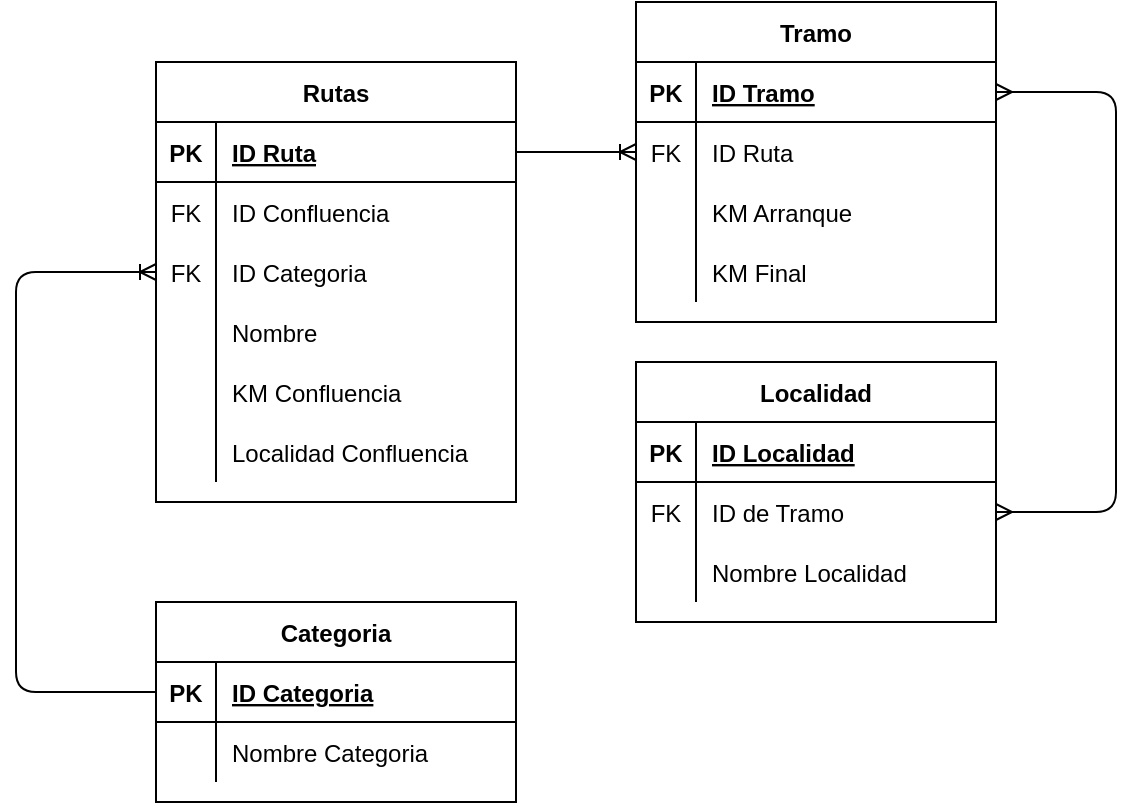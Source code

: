 <mxfile version="13.9.9" type="device"><diagram id="ICLeZsj9fuebwV23kuc3" name="Página-2"><mxGraphModel dx="852" dy="494" grid="1" gridSize="10" guides="1" tooltips="1" connect="1" arrows="1" fold="1" page="1" pageScale="1" pageWidth="1920" pageHeight="1200" math="0" shadow="0"><root><mxCell id="7ZjhCOCdiYsct9k04-6p-0"/><mxCell id="7ZjhCOCdiYsct9k04-6p-1" parent="7ZjhCOCdiYsct9k04-6p-0"/><mxCell id="44J1aMRDqcfywG9loHpG-0" value="Rutas" style="shape=table;startSize=30;container=1;collapsible=1;childLayout=tableLayout;fixedRows=1;rowLines=0;fontStyle=1;align=center;resizeLast=1;" parent="7ZjhCOCdiYsct9k04-6p-1" vertex="1"><mxGeometry x="360" y="390" width="180" height="220" as="geometry"/></mxCell><mxCell id="44J1aMRDqcfywG9loHpG-1" value="" style="shape=partialRectangle;collapsible=0;dropTarget=0;pointerEvents=0;fillColor=none;top=0;left=0;bottom=1;right=0;points=[[0,0.5],[1,0.5]];portConstraint=eastwest;" parent="44J1aMRDqcfywG9loHpG-0" vertex="1"><mxGeometry y="30" width="180" height="30" as="geometry"/></mxCell><mxCell id="44J1aMRDqcfywG9loHpG-2" value="PK" style="shape=partialRectangle;connectable=0;fillColor=none;top=0;left=0;bottom=0;right=0;fontStyle=1;overflow=hidden;" parent="44J1aMRDqcfywG9loHpG-1" vertex="1"><mxGeometry width="30" height="30" as="geometry"/></mxCell><mxCell id="44J1aMRDqcfywG9loHpG-3" value="ID Ruta" style="shape=partialRectangle;connectable=0;fillColor=none;top=0;left=0;bottom=0;right=0;align=left;spacingLeft=6;fontStyle=5;overflow=hidden;" parent="44J1aMRDqcfywG9loHpG-1" vertex="1"><mxGeometry x="30" width="150" height="30" as="geometry"/></mxCell><mxCell id="44J1aMRDqcfywG9loHpG-4" value="" style="shape=partialRectangle;collapsible=0;dropTarget=0;pointerEvents=0;fillColor=none;top=0;left=0;bottom=0;right=0;points=[[0,0.5],[1,0.5]];portConstraint=eastwest;" parent="44J1aMRDqcfywG9loHpG-0" vertex="1"><mxGeometry y="60" width="180" height="30" as="geometry"/></mxCell><mxCell id="44J1aMRDqcfywG9loHpG-5" value="FK" style="shape=partialRectangle;connectable=0;fillColor=none;top=0;left=0;bottom=0;right=0;editable=1;overflow=hidden;" parent="44J1aMRDqcfywG9loHpG-4" vertex="1"><mxGeometry width="30" height="30" as="geometry"/></mxCell><mxCell id="44J1aMRDqcfywG9loHpG-6" value="ID Confluencia" style="shape=partialRectangle;connectable=0;fillColor=none;top=0;left=0;bottom=0;right=0;align=left;spacingLeft=6;overflow=hidden;" parent="44J1aMRDqcfywG9loHpG-4" vertex="1"><mxGeometry x="30" width="150" height="30" as="geometry"/></mxCell><mxCell id="44J1aMRDqcfywG9loHpG-7" value="" style="shape=partialRectangle;collapsible=0;dropTarget=0;pointerEvents=0;fillColor=none;top=0;left=0;bottom=0;right=0;points=[[0,0.5],[1,0.5]];portConstraint=eastwest;" parent="44J1aMRDqcfywG9loHpG-0" vertex="1"><mxGeometry y="90" width="180" height="30" as="geometry"/></mxCell><mxCell id="44J1aMRDqcfywG9loHpG-8" value="FK" style="shape=partialRectangle;connectable=0;fillColor=none;top=0;left=0;bottom=0;right=0;editable=1;overflow=hidden;" parent="44J1aMRDqcfywG9loHpG-7" vertex="1"><mxGeometry width="30" height="30" as="geometry"/></mxCell><mxCell id="44J1aMRDqcfywG9loHpG-9" value="ID Categoria" style="shape=partialRectangle;connectable=0;fillColor=none;top=0;left=0;bottom=0;right=0;align=left;spacingLeft=6;overflow=hidden;" parent="44J1aMRDqcfywG9loHpG-7" vertex="1"><mxGeometry x="30" width="150" height="30" as="geometry"/></mxCell><mxCell id="44J1aMRDqcfywG9loHpG-10" value="" style="shape=partialRectangle;collapsible=0;dropTarget=0;pointerEvents=0;fillColor=none;top=0;left=0;bottom=0;right=0;points=[[0,0.5],[1,0.5]];portConstraint=eastwest;" parent="44J1aMRDqcfywG9loHpG-0" vertex="1"><mxGeometry y="120" width="180" height="30" as="geometry"/></mxCell><mxCell id="44J1aMRDqcfywG9loHpG-11" value="" style="shape=partialRectangle;connectable=0;fillColor=none;top=0;left=0;bottom=0;right=0;editable=1;overflow=hidden;" parent="44J1aMRDqcfywG9loHpG-10" vertex="1"><mxGeometry width="30" height="30" as="geometry"/></mxCell><mxCell id="44J1aMRDqcfywG9loHpG-12" value="Nombre" style="shape=partialRectangle;connectable=0;fillColor=none;top=0;left=0;bottom=0;right=0;align=left;spacingLeft=6;overflow=hidden;" parent="44J1aMRDqcfywG9loHpG-10" vertex="1"><mxGeometry x="30" width="150" height="30" as="geometry"/></mxCell><mxCell id="DXqgdyUDIoVtn943JW4D-0" value="" style="shape=partialRectangle;collapsible=0;dropTarget=0;pointerEvents=0;fillColor=none;top=0;left=0;bottom=0;right=0;points=[[0,0.5],[1,0.5]];portConstraint=eastwest;" parent="44J1aMRDqcfywG9loHpG-0" vertex="1"><mxGeometry y="150" width="180" height="30" as="geometry"/></mxCell><mxCell id="DXqgdyUDIoVtn943JW4D-1" value="" style="shape=partialRectangle;connectable=0;fillColor=none;top=0;left=0;bottom=0;right=0;editable=1;overflow=hidden;" parent="DXqgdyUDIoVtn943JW4D-0" vertex="1"><mxGeometry width="30" height="30" as="geometry"/></mxCell><mxCell id="DXqgdyUDIoVtn943JW4D-2" value="KM Confluencia" style="shape=partialRectangle;connectable=0;fillColor=none;top=0;left=0;bottom=0;right=0;align=left;spacingLeft=6;overflow=hidden;" parent="DXqgdyUDIoVtn943JW4D-0" vertex="1"><mxGeometry x="30" width="150" height="30" as="geometry"/></mxCell><mxCell id="cPDKNnYj_ATz8EuvaUcH-0" value="" style="shape=partialRectangle;collapsible=0;dropTarget=0;pointerEvents=0;fillColor=none;top=0;left=0;bottom=0;right=0;points=[[0,0.5],[1,0.5]];portConstraint=eastwest;" parent="44J1aMRDqcfywG9loHpG-0" vertex="1"><mxGeometry y="180" width="180" height="30" as="geometry"/></mxCell><mxCell id="cPDKNnYj_ATz8EuvaUcH-1" value="" style="shape=partialRectangle;connectable=0;fillColor=none;top=0;left=0;bottom=0;right=0;editable=1;overflow=hidden;" parent="cPDKNnYj_ATz8EuvaUcH-0" vertex="1"><mxGeometry width="30" height="30" as="geometry"/></mxCell><mxCell id="cPDKNnYj_ATz8EuvaUcH-2" value="Localidad Confluencia" style="shape=partialRectangle;connectable=0;fillColor=none;top=0;left=0;bottom=0;right=0;align=left;spacingLeft=6;overflow=hidden;" parent="cPDKNnYj_ATz8EuvaUcH-0" vertex="1"><mxGeometry x="30" width="150" height="30" as="geometry"/></mxCell><mxCell id="zGpUdoueO7AO6Wka3n2P-0" value="Categoria" style="shape=table;startSize=30;container=1;collapsible=1;childLayout=tableLayout;fixedRows=1;rowLines=0;fontStyle=1;align=center;resizeLast=1;" parent="7ZjhCOCdiYsct9k04-6p-1" vertex="1"><mxGeometry x="360" y="660" width="180" height="100" as="geometry"/></mxCell><mxCell id="zGpUdoueO7AO6Wka3n2P-1" value="" style="shape=partialRectangle;collapsible=0;dropTarget=0;pointerEvents=0;fillColor=none;top=0;left=0;bottom=1;right=0;points=[[0,0.5],[1,0.5]];portConstraint=eastwest;" parent="zGpUdoueO7AO6Wka3n2P-0" vertex="1"><mxGeometry y="30" width="180" height="30" as="geometry"/></mxCell><mxCell id="zGpUdoueO7AO6Wka3n2P-2" value="PK" style="shape=partialRectangle;connectable=0;fillColor=none;top=0;left=0;bottom=0;right=0;fontStyle=1;overflow=hidden;" parent="zGpUdoueO7AO6Wka3n2P-1" vertex="1"><mxGeometry width="30" height="30" as="geometry"/></mxCell><mxCell id="zGpUdoueO7AO6Wka3n2P-3" value="ID Categoria" style="shape=partialRectangle;connectable=0;fillColor=none;top=0;left=0;bottom=0;right=0;align=left;spacingLeft=6;fontStyle=5;overflow=hidden;" parent="zGpUdoueO7AO6Wka3n2P-1" vertex="1"><mxGeometry x="30" width="150" height="30" as="geometry"/></mxCell><mxCell id="zGpUdoueO7AO6Wka3n2P-4" value="" style="shape=partialRectangle;collapsible=0;dropTarget=0;pointerEvents=0;fillColor=none;top=0;left=0;bottom=0;right=0;points=[[0,0.5],[1,0.5]];portConstraint=eastwest;" parent="zGpUdoueO7AO6Wka3n2P-0" vertex="1"><mxGeometry y="60" width="180" height="30" as="geometry"/></mxCell><mxCell id="zGpUdoueO7AO6Wka3n2P-5" value="" style="shape=partialRectangle;connectable=0;fillColor=none;top=0;left=0;bottom=0;right=0;editable=1;overflow=hidden;" parent="zGpUdoueO7AO6Wka3n2P-4" vertex="1"><mxGeometry width="30" height="30" as="geometry"/></mxCell><mxCell id="zGpUdoueO7AO6Wka3n2P-6" value="Nombre Categoria" style="shape=partialRectangle;connectable=0;fillColor=none;top=0;left=0;bottom=0;right=0;align=left;spacingLeft=6;overflow=hidden;" parent="zGpUdoueO7AO6Wka3n2P-4" vertex="1"><mxGeometry x="30" width="150" height="30" as="geometry"/></mxCell><mxCell id="_Y0hHlIM8KkKPoDJ9WOm-0" value="Tramo" style="shape=table;startSize=30;container=1;collapsible=1;childLayout=tableLayout;fixedRows=1;rowLines=0;fontStyle=1;align=center;resizeLast=1;" parent="7ZjhCOCdiYsct9k04-6p-1" vertex="1"><mxGeometry x="600" y="360" width="180" height="160" as="geometry"/></mxCell><mxCell id="_Y0hHlIM8KkKPoDJ9WOm-1" value="" style="shape=partialRectangle;collapsible=0;dropTarget=0;pointerEvents=0;fillColor=none;top=0;left=0;bottom=1;right=0;points=[[0,0.5],[1,0.5]];portConstraint=eastwest;" parent="_Y0hHlIM8KkKPoDJ9WOm-0" vertex="1"><mxGeometry y="30" width="180" height="30" as="geometry"/></mxCell><mxCell id="_Y0hHlIM8KkKPoDJ9WOm-2" value="PK" style="shape=partialRectangle;connectable=0;fillColor=none;top=0;left=0;bottom=0;right=0;fontStyle=1;overflow=hidden;" parent="_Y0hHlIM8KkKPoDJ9WOm-1" vertex="1"><mxGeometry width="30" height="30" as="geometry"/></mxCell><mxCell id="_Y0hHlIM8KkKPoDJ9WOm-3" value="ID Tramo" style="shape=partialRectangle;connectable=0;fillColor=none;top=0;left=0;bottom=0;right=0;align=left;spacingLeft=6;fontStyle=5;overflow=hidden;" parent="_Y0hHlIM8KkKPoDJ9WOm-1" vertex="1"><mxGeometry x="30" width="150" height="30" as="geometry"/></mxCell><mxCell id="_Y0hHlIM8KkKPoDJ9WOm-10" value="" style="shape=partialRectangle;collapsible=0;dropTarget=0;pointerEvents=0;fillColor=none;top=0;left=0;bottom=0;right=0;points=[[0,0.5],[1,0.5]];portConstraint=eastwest;" parent="_Y0hHlIM8KkKPoDJ9WOm-0" vertex="1"><mxGeometry y="60" width="180" height="30" as="geometry"/></mxCell><mxCell id="_Y0hHlIM8KkKPoDJ9WOm-11" value="FK" style="shape=partialRectangle;connectable=0;fillColor=none;top=0;left=0;bottom=0;right=0;editable=1;overflow=hidden;" parent="_Y0hHlIM8KkKPoDJ9WOm-10" vertex="1"><mxGeometry width="30" height="30" as="geometry"/></mxCell><mxCell id="_Y0hHlIM8KkKPoDJ9WOm-12" value="ID Ruta" style="shape=partialRectangle;connectable=0;fillColor=none;top=0;left=0;bottom=0;right=0;align=left;spacingLeft=6;overflow=hidden;" parent="_Y0hHlIM8KkKPoDJ9WOm-10" vertex="1"><mxGeometry x="30" width="150" height="30" as="geometry"/></mxCell><mxCell id="_Y0hHlIM8KkKPoDJ9WOm-4" value="" style="shape=partialRectangle;collapsible=0;dropTarget=0;pointerEvents=0;fillColor=none;top=0;left=0;bottom=0;right=0;points=[[0,0.5],[1,0.5]];portConstraint=eastwest;" parent="_Y0hHlIM8KkKPoDJ9WOm-0" vertex="1"><mxGeometry y="90" width="180" height="30" as="geometry"/></mxCell><mxCell id="_Y0hHlIM8KkKPoDJ9WOm-5" value="" style="shape=partialRectangle;connectable=0;fillColor=none;top=0;left=0;bottom=0;right=0;editable=1;overflow=hidden;" parent="_Y0hHlIM8KkKPoDJ9WOm-4" vertex="1"><mxGeometry width="30" height="30" as="geometry"/></mxCell><mxCell id="_Y0hHlIM8KkKPoDJ9WOm-6" value="KM Arranque" style="shape=partialRectangle;connectable=0;fillColor=none;top=0;left=0;bottom=0;right=0;align=left;spacingLeft=6;overflow=hidden;" parent="_Y0hHlIM8KkKPoDJ9WOm-4" vertex="1"><mxGeometry x="30" width="150" height="30" as="geometry"/></mxCell><mxCell id="_Y0hHlIM8KkKPoDJ9WOm-7" value="" style="shape=partialRectangle;collapsible=0;dropTarget=0;pointerEvents=0;fillColor=none;top=0;left=0;bottom=0;right=0;points=[[0,0.5],[1,0.5]];portConstraint=eastwest;" parent="_Y0hHlIM8KkKPoDJ9WOm-0" vertex="1"><mxGeometry y="120" width="180" height="30" as="geometry"/></mxCell><mxCell id="_Y0hHlIM8KkKPoDJ9WOm-8" value="" style="shape=partialRectangle;connectable=0;fillColor=none;top=0;left=0;bottom=0;right=0;editable=1;overflow=hidden;" parent="_Y0hHlIM8KkKPoDJ9WOm-7" vertex="1"><mxGeometry width="30" height="30" as="geometry"/></mxCell><mxCell id="_Y0hHlIM8KkKPoDJ9WOm-9" value="KM Final" style="shape=partialRectangle;connectable=0;fillColor=none;top=0;left=0;bottom=0;right=0;align=left;spacingLeft=6;overflow=hidden;" parent="_Y0hHlIM8KkKPoDJ9WOm-7" vertex="1"><mxGeometry x="30" width="150" height="30" as="geometry"/></mxCell><mxCell id="XoPmPa0jJGoqiIBUZ0bU-0" value="Localidad" style="shape=table;startSize=30;container=1;collapsible=1;childLayout=tableLayout;fixedRows=1;rowLines=0;fontStyle=1;align=center;resizeLast=1;" parent="7ZjhCOCdiYsct9k04-6p-1" vertex="1"><mxGeometry x="600" y="540" width="180" height="130" as="geometry"/></mxCell><mxCell id="XoPmPa0jJGoqiIBUZ0bU-1" value="" style="shape=partialRectangle;collapsible=0;dropTarget=0;pointerEvents=0;fillColor=none;top=0;left=0;bottom=1;right=0;points=[[0,0.5],[1,0.5]];portConstraint=eastwest;" parent="XoPmPa0jJGoqiIBUZ0bU-0" vertex="1"><mxGeometry y="30" width="180" height="30" as="geometry"/></mxCell><mxCell id="XoPmPa0jJGoqiIBUZ0bU-2" value="PK" style="shape=partialRectangle;connectable=0;fillColor=none;top=0;left=0;bottom=0;right=0;fontStyle=1;overflow=hidden;" parent="XoPmPa0jJGoqiIBUZ0bU-1" vertex="1"><mxGeometry width="30" height="30" as="geometry"/></mxCell><mxCell id="XoPmPa0jJGoqiIBUZ0bU-3" value="ID Localidad" style="shape=partialRectangle;connectable=0;fillColor=none;top=0;left=0;bottom=0;right=0;align=left;spacingLeft=6;fontStyle=5;overflow=hidden;" parent="XoPmPa0jJGoqiIBUZ0bU-1" vertex="1"><mxGeometry x="30" width="150" height="30" as="geometry"/></mxCell><mxCell id="XoPmPa0jJGoqiIBUZ0bU-4" value="" style="shape=partialRectangle;collapsible=0;dropTarget=0;pointerEvents=0;fillColor=none;top=0;left=0;bottom=0;right=0;points=[[0,0.5],[1,0.5]];portConstraint=eastwest;" parent="XoPmPa0jJGoqiIBUZ0bU-0" vertex="1"><mxGeometry y="60" width="180" height="30" as="geometry"/></mxCell><mxCell id="XoPmPa0jJGoqiIBUZ0bU-5" value="FK" style="shape=partialRectangle;connectable=0;fillColor=none;top=0;left=0;bottom=0;right=0;editable=1;overflow=hidden;" parent="XoPmPa0jJGoqiIBUZ0bU-4" vertex="1"><mxGeometry width="30" height="30" as="geometry"/></mxCell><mxCell id="XoPmPa0jJGoqiIBUZ0bU-6" value="ID de Tramo" style="shape=partialRectangle;connectable=0;fillColor=none;top=0;left=0;bottom=0;right=0;align=left;spacingLeft=6;overflow=hidden;" parent="XoPmPa0jJGoqiIBUZ0bU-4" vertex="1"><mxGeometry x="30" width="150" height="30" as="geometry"/></mxCell><mxCell id="tH7GUQIB1waq4rMx89Dc-0" value="" style="shape=partialRectangle;collapsible=0;dropTarget=0;pointerEvents=0;fillColor=none;top=0;left=0;bottom=0;right=0;points=[[0,0.5],[1,0.5]];portConstraint=eastwest;" parent="XoPmPa0jJGoqiIBUZ0bU-0" vertex="1"><mxGeometry y="90" width="180" height="30" as="geometry"/></mxCell><mxCell id="tH7GUQIB1waq4rMx89Dc-1" value="" style="shape=partialRectangle;connectable=0;fillColor=none;top=0;left=0;bottom=0;right=0;editable=1;overflow=hidden;" parent="tH7GUQIB1waq4rMx89Dc-0" vertex="1"><mxGeometry width="30" height="30" as="geometry"/></mxCell><mxCell id="tH7GUQIB1waq4rMx89Dc-2" value="Nombre Localidad" style="shape=partialRectangle;connectable=0;fillColor=none;top=0;left=0;bottom=0;right=0;align=left;spacingLeft=6;overflow=hidden;" parent="tH7GUQIB1waq4rMx89Dc-0" vertex="1"><mxGeometry x="30" width="150" height="30" as="geometry"/></mxCell><mxCell id="UArwsUHUdycGO_7oZxY9-0" value="" style="edgeStyle=orthogonalEdgeStyle;fontSize=12;html=1;endArrow=ERoneToMany;entryX=0;entryY=0.5;entryDx=0;entryDy=0;exitX=0;exitY=0.5;exitDx=0;exitDy=0;" parent="7ZjhCOCdiYsct9k04-6p-1" source="zGpUdoueO7AO6Wka3n2P-1" target="44J1aMRDqcfywG9loHpG-7" edge="1"><mxGeometry width="100" height="100" relative="1" as="geometry"><mxPoint x="620" y="610" as="sourcePoint"/><mxPoint x="720" y="510" as="targetPoint"/><Array as="points"><mxPoint x="290" y="705"/><mxPoint x="290" y="495"/></Array></mxGeometry></mxCell><mxCell id="UArwsUHUdycGO_7oZxY9-1" value="" style="edgeStyle=entityRelationEdgeStyle;fontSize=12;html=1;endArrow=ERoneToMany;exitX=1;exitY=0.5;exitDx=0;exitDy=0;entryX=0;entryY=0.5;entryDx=0;entryDy=0;" parent="7ZjhCOCdiYsct9k04-6p-1" source="44J1aMRDqcfywG9loHpG-1" target="_Y0hHlIM8KkKPoDJ9WOm-10" edge="1"><mxGeometry width="100" height="100" relative="1" as="geometry"><mxPoint x="620" y="610" as="sourcePoint"/><mxPoint x="720" y="510" as="targetPoint"/></mxGeometry></mxCell><mxCell id="tH7GUQIB1waq4rMx89Dc-4" value="" style="edgeStyle=orthogonalEdgeStyle;fontSize=12;html=1;endArrow=ERmany;startArrow=ERmany;entryX=1;entryY=0.5;entryDx=0;entryDy=0;exitX=1;exitY=0.5;exitDx=0;exitDy=0;" parent="7ZjhCOCdiYsct9k04-6p-1" source="XoPmPa0jJGoqiIBUZ0bU-4" target="_Y0hHlIM8KkKPoDJ9WOm-1" edge="1"><mxGeometry width="100" height="100" relative="1" as="geometry"><mxPoint x="620" y="610" as="sourcePoint"/><mxPoint x="720" y="510" as="targetPoint"/><Array as="points"><mxPoint x="840" y="615"/><mxPoint x="840" y="405"/></Array></mxGeometry></mxCell></root></mxGraphModel></diagram></mxfile>